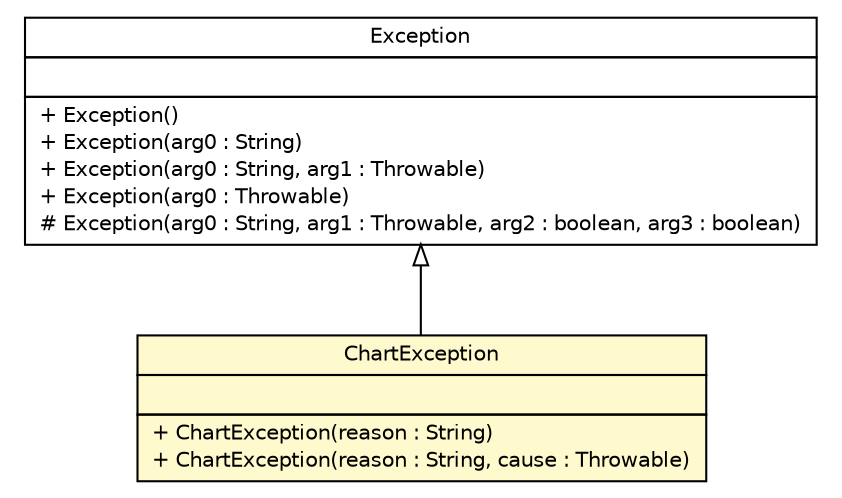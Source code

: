 #!/usr/local/bin/dot
#
# Class diagram 
# Generated by UMLGraph version R5_6 (http://www.umlgraph.org/)
#

digraph G {
	edge [fontname="Helvetica",fontsize=10,labelfontname="Helvetica",labelfontsize=10];
	node [fontname="Helvetica",fontsize=10,shape=plaintext];
	nodesep=0.25;
	ranksep=0.5;
	// sorcer.ssb.tools.plugin.browser.graph.ChartException
	c138539 [label=<<table title="sorcer.ssb.tools.plugin.browser.graph.ChartException" border="0" cellborder="1" cellspacing="0" cellpadding="2" port="p" bgcolor="lemonChiffon" href="./ChartException.html">
		<tr><td><table border="0" cellspacing="0" cellpadding="1">
<tr><td align="center" balign="center"> ChartException </td></tr>
		</table></td></tr>
		<tr><td><table border="0" cellspacing="0" cellpadding="1">
<tr><td align="left" balign="left">  </td></tr>
		</table></td></tr>
		<tr><td><table border="0" cellspacing="0" cellpadding="1">
<tr><td align="left" balign="left"> + ChartException(reason : String) </td></tr>
<tr><td align="left" balign="left"> + ChartException(reason : String, cause : Throwable) </td></tr>
		</table></td></tr>
		</table>>, URL="./ChartException.html", fontname="Helvetica", fontcolor="black", fontsize=10.0];
	//sorcer.ssb.tools.plugin.browser.graph.ChartException extends java.lang.Exception
	c138621:p -> c138539:p [dir=back,arrowtail=empty];
	// java.lang.Exception
	c138621 [label=<<table title="java.lang.Exception" border="0" cellborder="1" cellspacing="0" cellpadding="2" port="p" href="http://docs.oracle.com/javase/7/docs/api/java/lang/Exception.html">
		<tr><td><table border="0" cellspacing="0" cellpadding="1">
<tr><td align="center" balign="center"> Exception </td></tr>
		</table></td></tr>
		<tr><td><table border="0" cellspacing="0" cellpadding="1">
<tr><td align="left" balign="left">  </td></tr>
		</table></td></tr>
		<tr><td><table border="0" cellspacing="0" cellpadding="1">
<tr><td align="left" balign="left"> + Exception() </td></tr>
<tr><td align="left" balign="left"> + Exception(arg0 : String) </td></tr>
<tr><td align="left" balign="left"> + Exception(arg0 : String, arg1 : Throwable) </td></tr>
<tr><td align="left" balign="left"> + Exception(arg0 : Throwable) </td></tr>
<tr><td align="left" balign="left"> # Exception(arg0 : String, arg1 : Throwable, arg2 : boolean, arg3 : boolean) </td></tr>
		</table></td></tr>
		</table>>, URL="http://docs.oracle.com/javase/7/docs/api/java/lang/Exception.html", fontname="Helvetica", fontcolor="black", fontsize=10.0];
}

